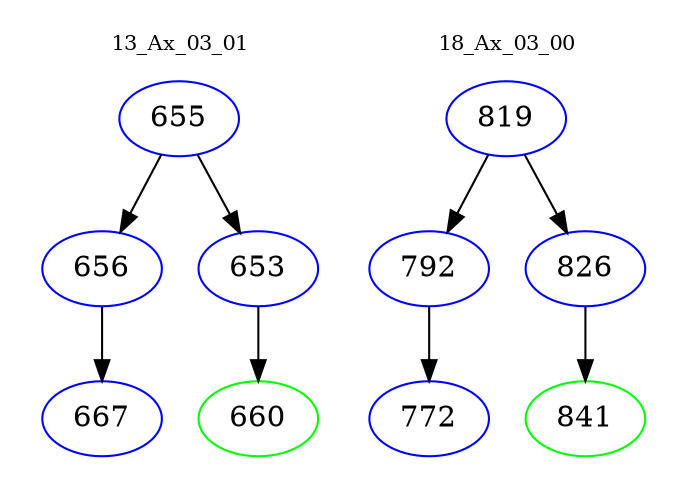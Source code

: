 digraph{
subgraph cluster_0 {
color = white
label = "13_Ax_03_01";
fontsize=10;
T0_655 [label="655", color="blue"]
T0_655 -> T0_656 [color="black"]
T0_656 [label="656", color="blue"]
T0_656 -> T0_667 [color="black"]
T0_667 [label="667", color="blue"]
T0_655 -> T0_653 [color="black"]
T0_653 [label="653", color="blue"]
T0_653 -> T0_660 [color="black"]
T0_660 [label="660", color="green"]
}
subgraph cluster_1 {
color = white
label = "18_Ax_03_00";
fontsize=10;
T1_819 [label="819", color="blue"]
T1_819 -> T1_792 [color="black"]
T1_792 [label="792", color="blue"]
T1_792 -> T1_772 [color="black"]
T1_772 [label="772", color="blue"]
T1_819 -> T1_826 [color="black"]
T1_826 [label="826", color="blue"]
T1_826 -> T1_841 [color="black"]
T1_841 [label="841", color="green"]
}
}
